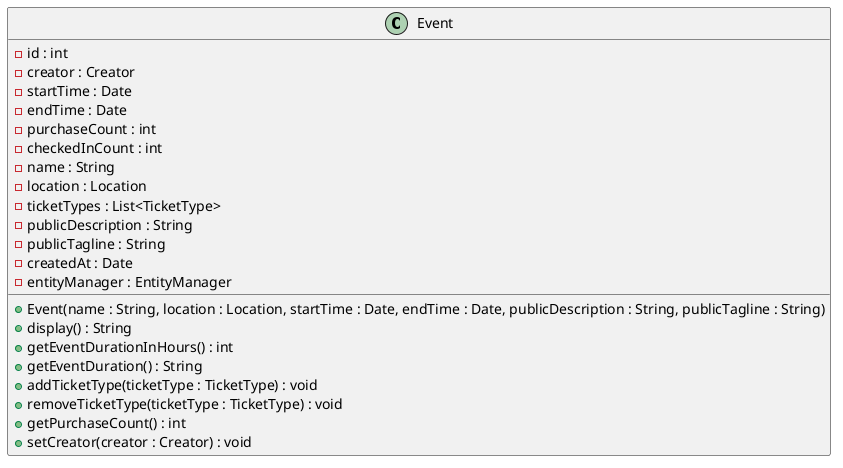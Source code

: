@startuml Event
class Event {
    - id : int
    - creator : Creator
    - startTime : Date
    - endTime : Date
    - purchaseCount : int
    - checkedInCount : int
    - name : String
    - location : Location
    - ticketTypes : List<TicketType>
    - publicDescription : String
    - publicTagline : String
    - createdAt : Date
    - entityManager : EntityManager
    + Event(name : String, location : Location, startTime : Date, endTime : Date, publicDescription : String, publicTagline : String)
    + display() : String
    + getEventDurationInHours() : int
    + getEventDuration() : String
    + addTicketType(ticketType : TicketType) : void
    + removeTicketType(ticketType : TicketType) : void
    + getPurchaseCount() : int
    + setCreator(creator : Creator) : void
}
@enduml
